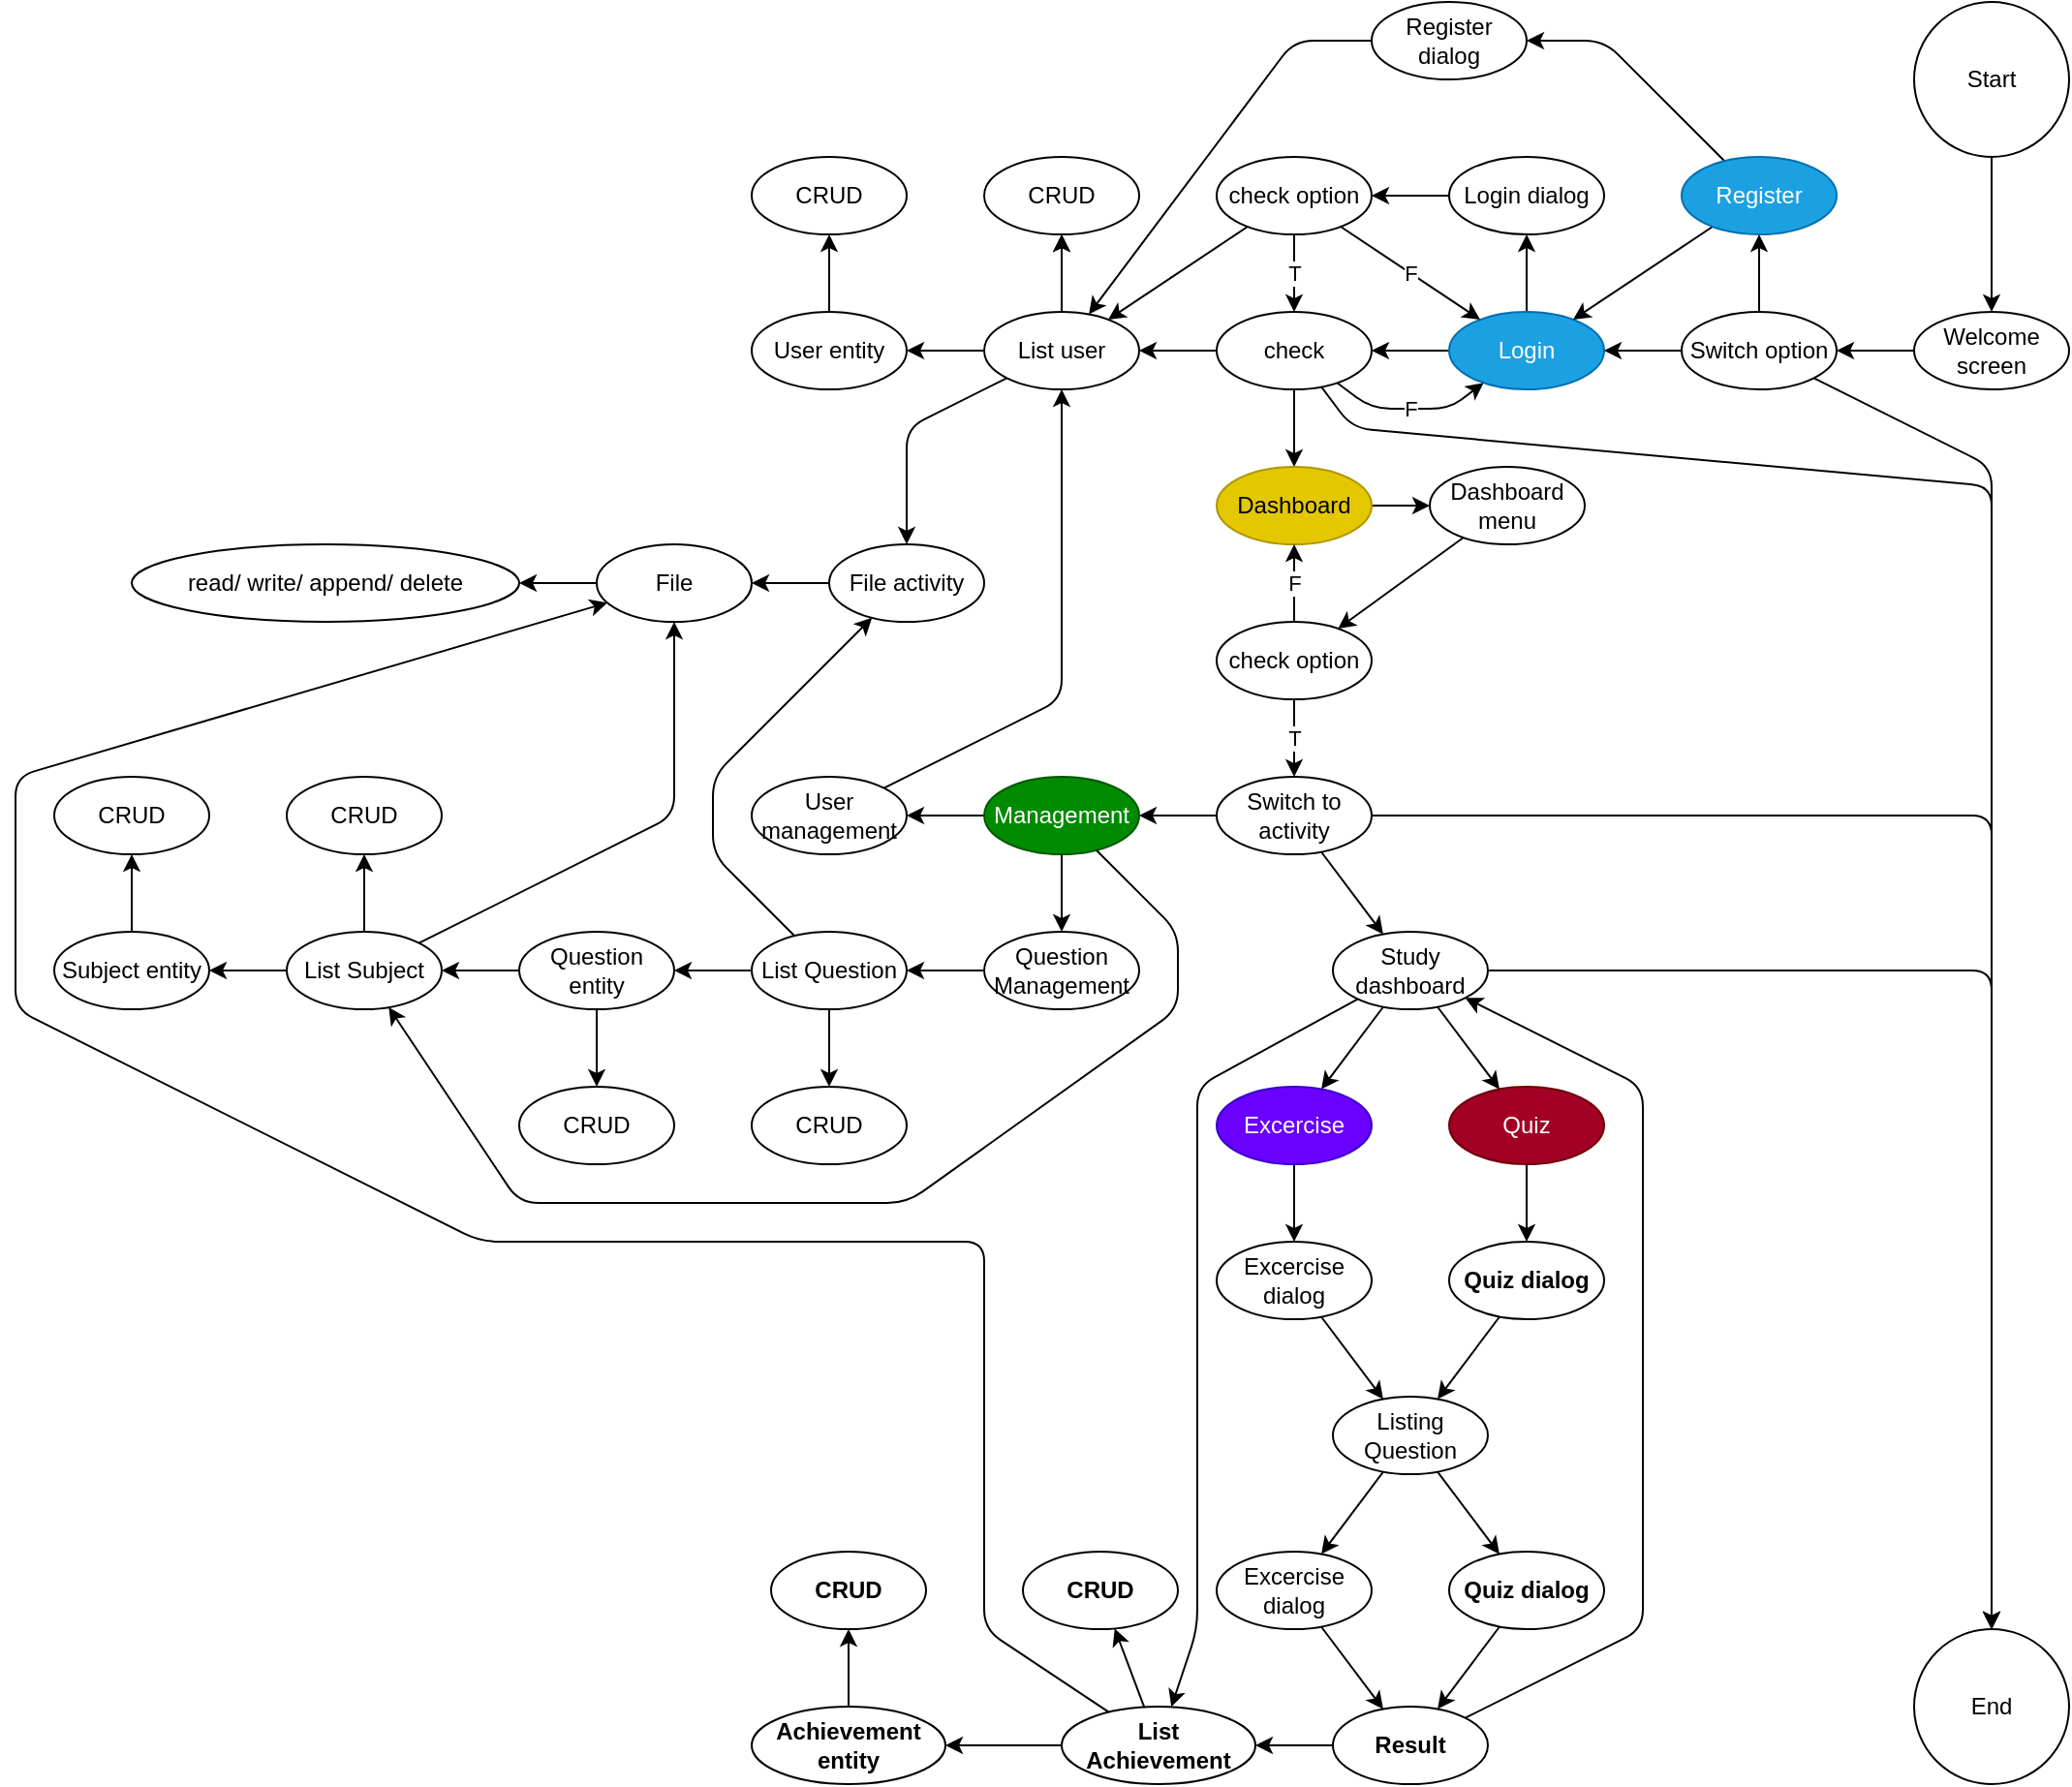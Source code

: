<mxfile>
    <diagram id="pdtEfwCNukZJuM2rKjdg" name="Use case">
        <mxGraphModel dx="2044" dy="792" grid="1" gridSize="10" guides="1" tooltips="1" connect="1" arrows="1" fold="1" page="1" pageScale="1" pageWidth="850" pageHeight="1100" math="0" shadow="0">
            <root>
                <mxCell id="0"/>
                <mxCell id="1" parent="0"/>
                <mxCell id="102" style="edgeStyle=none;html=1;" parent="1" source="2" target="101" edge="1">
                    <mxGeometry relative="1" as="geometry"/>
                </mxCell>
                <mxCell id="2" value="Start" style="ellipse;whiteSpace=wrap;html=1;" parent="1" vertex="1">
                    <mxGeometry x="600" y="40" width="80" height="80" as="geometry"/>
                </mxCell>
                <mxCell id="26" value="" style="edgeStyle=none;html=1;" parent="1" source="4" target="25" edge="1">
                    <mxGeometry relative="1" as="geometry"/>
                </mxCell>
                <mxCell id="33" value="" style="edgeStyle=none;html=1;" parent="1" source="4" target="32" edge="1">
                    <mxGeometry relative="1" as="geometry"/>
                </mxCell>
                <mxCell id="4" value="Login" style="ellipse;whiteSpace=wrap;html=1;fillColor=#1ba1e2;fontColor=#ffffff;strokeColor=#006EAF;" parent="1" vertex="1">
                    <mxGeometry x="360" y="200" width="80" height="40" as="geometry"/>
                </mxCell>
                <mxCell id="13" value="" style="edgeStyle=none;html=1;" parent="1" source="6" target="12" edge="1">
                    <mxGeometry relative="1" as="geometry"/>
                </mxCell>
                <mxCell id="17" value="" style="edgeStyle=none;html=1;" parent="1" source="6" target="16" edge="1">
                    <mxGeometry relative="1" as="geometry"/>
                </mxCell>
                <mxCell id="18" value="" style="edgeStyle=none;html=1;" parent="1" source="6" target="16" edge="1">
                    <mxGeometry relative="1" as="geometry"/>
                </mxCell>
                <mxCell id="20" value="" style="edgeStyle=none;html=1;" parent="1" source="6" target="19" edge="1">
                    <mxGeometry relative="1" as="geometry">
                        <Array as="points">
                            <mxPoint x="80" y="260"/>
                        </Array>
                    </mxGeometry>
                </mxCell>
                <mxCell id="6" value="List user" style="ellipse;whiteSpace=wrap;html=1;" parent="1" vertex="1">
                    <mxGeometry x="120" y="200" width="80" height="40" as="geometry"/>
                </mxCell>
                <mxCell id="15" value="" style="edgeStyle=none;html=1;" parent="1" source="12" target="14" edge="1">
                    <mxGeometry relative="1" as="geometry"/>
                </mxCell>
                <mxCell id="12" value="User entity" style="ellipse;whiteSpace=wrap;html=1;" parent="1" vertex="1">
                    <mxGeometry y="200" width="80" height="40" as="geometry"/>
                </mxCell>
                <mxCell id="14" value="CRUD" style="ellipse;whiteSpace=wrap;html=1;" parent="1" vertex="1">
                    <mxGeometry y="120" width="80" height="40" as="geometry"/>
                </mxCell>
                <mxCell id="16" value="CRUD" style="ellipse;whiteSpace=wrap;html=1;" parent="1" vertex="1">
                    <mxGeometry x="120" y="120" width="80" height="40" as="geometry"/>
                </mxCell>
                <mxCell id="27" style="edgeStyle=none;html=1;" parent="1" source="25" target="6" edge="1">
                    <mxGeometry relative="1" as="geometry"/>
                </mxCell>
                <mxCell id="29" value="F" style="edgeStyle=none;html=1;" parent="1" source="25" target="4" edge="1">
                    <mxGeometry relative="1" as="geometry">
                        <Array as="points">
                            <mxPoint x="320" y="250"/>
                            <mxPoint x="360" y="250"/>
                        </Array>
                    </mxGeometry>
                </mxCell>
                <mxCell id="99" style="edgeStyle=none;html=1;" parent="1" source="25" target="30" edge="1">
                    <mxGeometry relative="1" as="geometry"/>
                </mxCell>
                <mxCell id="167" style="edgeStyle=none;html=1;" edge="1" parent="1" source="25" target="88">
                    <mxGeometry relative="1" as="geometry">
                        <Array as="points">
                            <mxPoint x="310" y="260"/>
                            <mxPoint x="640" y="290"/>
                        </Array>
                    </mxGeometry>
                </mxCell>
                <mxCell id="25" value="check" style="ellipse;whiteSpace=wrap;html=1;" parent="1" vertex="1">
                    <mxGeometry x="240" y="200" width="80" height="40" as="geometry"/>
                </mxCell>
                <mxCell id="42" style="edgeStyle=none;html=1;" parent="1" source="30" target="40" edge="1">
                    <mxGeometry relative="1" as="geometry"/>
                </mxCell>
                <mxCell id="30" value="Dashboard" style="ellipse;whiteSpace=wrap;html=1;fillColor=#e3c800;fontColor=#000000;strokeColor=#B09500;" parent="1" vertex="1">
                    <mxGeometry x="240" y="280" width="80" height="40" as="geometry"/>
                </mxCell>
                <mxCell id="36" value="" style="edgeStyle=none;html=1;" parent="1" source="32" target="35" edge="1">
                    <mxGeometry relative="1" as="geometry"/>
                </mxCell>
                <mxCell id="37" value="F" style="edgeStyle=none;html=1;" parent="1" source="35" target="4" edge="1">
                    <mxGeometry relative="1" as="geometry"/>
                </mxCell>
                <mxCell id="38" value="T" style="edgeStyle=none;html=1;" parent="1" source="35" target="25" edge="1">
                    <mxGeometry relative="1" as="geometry"/>
                </mxCell>
                <mxCell id="112" style="edgeStyle=none;html=1;" parent="1" source="35" target="6" edge="1">
                    <mxGeometry relative="1" as="geometry"/>
                </mxCell>
                <mxCell id="35" value="check option" style="ellipse;whiteSpace=wrap;html=1;" parent="1" vertex="1">
                    <mxGeometry x="240" y="120" width="80" height="40" as="geometry"/>
                </mxCell>
                <mxCell id="43" style="edgeStyle=none;html=1;" parent="1" source="40" target="41" edge="1">
                    <mxGeometry relative="1" as="geometry"/>
                </mxCell>
                <mxCell id="40" value="Dashboard menu" style="ellipse;whiteSpace=wrap;html=1;fillColor=default;" parent="1" vertex="1">
                    <mxGeometry x="350" y="280" width="80" height="40" as="geometry"/>
                </mxCell>
                <mxCell id="44" value="F" style="edgeStyle=none;html=1;" parent="1" source="41" target="30" edge="1">
                    <mxGeometry relative="1" as="geometry"/>
                </mxCell>
                <mxCell id="57" value="T" style="edgeStyle=none;html=1;" parent="1" source="41" target="56" edge="1">
                    <mxGeometry relative="1" as="geometry"/>
                </mxCell>
                <mxCell id="41" value="check option" style="ellipse;whiteSpace=wrap;html=1;" parent="1" vertex="1">
                    <mxGeometry x="240" y="360" width="80" height="40" as="geometry"/>
                </mxCell>
                <mxCell id="62" value="" style="edgeStyle=none;html=1;" parent="1" source="56" target="61" edge="1">
                    <mxGeometry relative="1" as="geometry"/>
                </mxCell>
                <mxCell id="117" style="edgeStyle=none;html=1;" parent="1" source="56" target="88" edge="1">
                    <mxGeometry relative="1" as="geometry">
                        <Array as="points">
                            <mxPoint x="640" y="460"/>
                        </Array>
                    </mxGeometry>
                </mxCell>
                <mxCell id="151" style="edgeStyle=none;html=1;" parent="1" source="56" target="149" edge="1">
                    <mxGeometry relative="1" as="geometry"/>
                </mxCell>
                <mxCell id="56" value="Switch to activity" style="ellipse;whiteSpace=wrap;html=1;" parent="1" vertex="1">
                    <mxGeometry x="240" y="440" width="80" height="40" as="geometry"/>
                </mxCell>
                <mxCell id="69" value="" style="edgeStyle=none;html=1;" parent="1" source="61" target="68" edge="1">
                    <mxGeometry relative="1" as="geometry"/>
                </mxCell>
                <mxCell id="75" style="edgeStyle=none;html=1;" parent="1" source="61" target="74" edge="1">
                    <mxGeometry relative="1" as="geometry"/>
                </mxCell>
                <mxCell id="61" value="Management" style="ellipse;whiteSpace=wrap;html=1;fillColor=#008a00;strokeColor=#005700;fontColor=#ffffff;" parent="1" vertex="1">
                    <mxGeometry x="120" y="440" width="80" height="40" as="geometry"/>
                </mxCell>
                <mxCell id="120" style="edgeStyle=none;html=1;" parent="1" source="63" target="119" edge="1">
                    <mxGeometry relative="1" as="geometry"/>
                </mxCell>
                <mxCell id="63" value="Excercise" style="ellipse;whiteSpace=wrap;html=1;fillColor=#6a00ff;fontColor=#ffffff;strokeColor=#3700CC;" parent="1" vertex="1">
                    <mxGeometry x="240" y="600" width="80" height="40" as="geometry"/>
                </mxCell>
                <mxCell id="122" style="edgeStyle=none;html=1;" parent="1" source="66" target="121" edge="1">
                    <mxGeometry relative="1" as="geometry"/>
                </mxCell>
                <mxCell id="66" value="Quiz" style="ellipse;whiteSpace=wrap;html=1;fillColor=#a20025;fontColor=#ffffff;strokeColor=#6F0000;" parent="1" vertex="1">
                    <mxGeometry x="360" y="600" width="80" height="40" as="geometry"/>
                </mxCell>
                <mxCell id="82" style="edgeStyle=none;html=1;" parent="1" source="68" target="6" edge="1">
                    <mxGeometry relative="1" as="geometry">
                        <Array as="points">
                            <mxPoint x="160" y="400"/>
                        </Array>
                    </mxGeometry>
                </mxCell>
                <mxCell id="68" value="User management" style="ellipse;whiteSpace=wrap;html=1;" parent="1" vertex="1">
                    <mxGeometry y="440" width="80" height="40" as="geometry"/>
                </mxCell>
                <mxCell id="77" value="" style="edgeStyle=none;html=1;" parent="1" source="74" target="76" edge="1">
                    <mxGeometry relative="1" as="geometry"/>
                </mxCell>
                <mxCell id="147" style="edgeStyle=none;html=1;" parent="1" source="61" target="138" edge="1">
                    <mxGeometry relative="1" as="geometry">
                        <Array as="points">
                            <mxPoint x="220" y="520"/>
                            <mxPoint x="220" y="560"/>
                            <mxPoint x="80" y="660"/>
                            <mxPoint x="-120" y="660"/>
                        </Array>
                    </mxGeometry>
                </mxCell>
                <mxCell id="74" value="Question Management" style="ellipse;whiteSpace=wrap;html=1;fillColor=default;" parent="1" vertex="1">
                    <mxGeometry x="120" y="520" width="80" height="40" as="geometry"/>
                </mxCell>
                <mxCell id="79" value="" style="edgeStyle=none;html=1;" parent="1" source="76" target="78" edge="1">
                    <mxGeometry relative="1" as="geometry"/>
                </mxCell>
                <mxCell id="81" value="" style="edgeStyle=none;html=1;" parent="1" source="76" target="80" edge="1">
                    <mxGeometry relative="1" as="geometry"/>
                </mxCell>
                <mxCell id="86" style="edgeStyle=none;html=1;" parent="1" source="76" target="19" edge="1">
                    <mxGeometry relative="1" as="geometry">
                        <Array as="points">
                            <mxPoint x="-20" y="480"/>
                            <mxPoint x="-20" y="440"/>
                        </Array>
                    </mxGeometry>
                </mxCell>
                <mxCell id="76" value="List Question" style="ellipse;whiteSpace=wrap;html=1;fillColor=default;" parent="1" vertex="1">
                    <mxGeometry y="520" width="80" height="40" as="geometry"/>
                </mxCell>
                <mxCell id="78" value="CRUD" style="ellipse;whiteSpace=wrap;html=1;fillColor=default;" parent="1" vertex="1">
                    <mxGeometry y="600" width="80" height="40" as="geometry"/>
                </mxCell>
                <mxCell id="84" style="edgeStyle=none;html=1;" parent="1" source="80" target="83" edge="1">
                    <mxGeometry relative="1" as="geometry"/>
                </mxCell>
                <mxCell id="139" value="" style="edgeStyle=none;html=1;" parent="1" source="80" target="138" edge="1">
                    <mxGeometry relative="1" as="geometry"/>
                </mxCell>
                <mxCell id="80" value="Question entity" style="ellipse;whiteSpace=wrap;html=1;fillColor=default;" parent="1" vertex="1">
                    <mxGeometry x="-120" y="520" width="80" height="40" as="geometry"/>
                </mxCell>
                <mxCell id="83" value="CRUD" style="ellipse;whiteSpace=wrap;html=1;fillColor=default;" parent="1" vertex="1">
                    <mxGeometry x="-120" y="600" width="80" height="40" as="geometry"/>
                </mxCell>
                <mxCell id="19" value="File activity" style="ellipse;whiteSpace=wrap;html=1;" parent="1" vertex="1">
                    <mxGeometry x="40" y="320" width="80" height="40" as="geometry"/>
                </mxCell>
                <mxCell id="21" value="File" style="ellipse;whiteSpace=wrap;html=1;" parent="1" vertex="1">
                    <mxGeometry x="-80" y="320" width="80" height="40" as="geometry"/>
                </mxCell>
                <mxCell id="22" value="" style="edgeStyle=none;html=1;" parent="1" source="19" target="21" edge="1">
                    <mxGeometry relative="1" as="geometry"/>
                </mxCell>
                <mxCell id="23" value="read/ write/ append/ delete" style="ellipse;whiteSpace=wrap;html=1;" parent="1" vertex="1">
                    <mxGeometry x="-320" y="320" width="200" height="40" as="geometry"/>
                </mxCell>
                <mxCell id="24" value="" style="edgeStyle=none;html=1;" parent="1" source="21" target="23" edge="1">
                    <mxGeometry relative="1" as="geometry"/>
                </mxCell>
                <mxCell id="88" value="End" style="ellipse;whiteSpace=wrap;html=1;" parent="1" vertex="1">
                    <mxGeometry x="600" y="880" width="80" height="80" as="geometry"/>
                </mxCell>
                <mxCell id="96" style="edgeStyle=none;html=1;" parent="1" source="95" target="4" edge="1">
                    <mxGeometry relative="1" as="geometry"/>
                </mxCell>
                <mxCell id="104" style="edgeStyle=none;html=1;" parent="1" source="95" target="88" edge="1">
                    <mxGeometry relative="1" as="geometry">
                        <Array as="points">
                            <mxPoint x="640" y="280"/>
                        </Array>
                    </mxGeometry>
                </mxCell>
                <mxCell id="106" style="edgeStyle=none;html=1;" parent="1" source="95" target="105" edge="1">
                    <mxGeometry relative="1" as="geometry"/>
                </mxCell>
                <mxCell id="95" value="Switch option" style="ellipse;whiteSpace=wrap;html=1;" parent="1" vertex="1">
                    <mxGeometry x="480" y="200" width="80" height="40" as="geometry"/>
                </mxCell>
                <mxCell id="103" style="edgeStyle=none;html=1;" parent="1" source="101" target="95" edge="1">
                    <mxGeometry relative="1" as="geometry"/>
                </mxCell>
                <mxCell id="101" value="Welcome screen" style="ellipse;whiteSpace=wrap;html=1;" parent="1" vertex="1">
                    <mxGeometry x="600" y="200" width="80" height="40" as="geometry"/>
                </mxCell>
                <mxCell id="110" style="edgeStyle=none;html=1;" parent="1" source="105" target="4" edge="1">
                    <mxGeometry relative="1" as="geometry"/>
                </mxCell>
                <mxCell id="114" style="edgeStyle=none;html=1;" parent="1" source="105" target="113" edge="1">
                    <mxGeometry relative="1" as="geometry">
                        <Array as="points">
                            <mxPoint x="440" y="60"/>
                        </Array>
                    </mxGeometry>
                </mxCell>
                <mxCell id="105" value="Register" style="ellipse;whiteSpace=wrap;html=1;fillColor=#1ba1e2;fontColor=#ffffff;strokeColor=#006EAF;" parent="1" vertex="1">
                    <mxGeometry x="480" y="120" width="80" height="40" as="geometry"/>
                </mxCell>
                <mxCell id="32" value="Login dialog" style="ellipse;whiteSpace=wrap;html=1;" parent="1" vertex="1">
                    <mxGeometry x="360" y="120" width="80" height="40" as="geometry"/>
                </mxCell>
                <mxCell id="116" style="edgeStyle=none;html=1;" parent="1" source="113" target="6" edge="1">
                    <mxGeometry relative="1" as="geometry">
                        <Array as="points">
                            <mxPoint x="280" y="60"/>
                        </Array>
                    </mxGeometry>
                </mxCell>
                <mxCell id="113" value="Register dialog" style="ellipse;whiteSpace=wrap;html=1;" parent="1" vertex="1">
                    <mxGeometry x="320" y="40" width="80" height="40" as="geometry"/>
                </mxCell>
                <mxCell id="133" value="" style="edgeStyle=none;html=1;" parent="1" source="119" target="132" edge="1">
                    <mxGeometry relative="1" as="geometry"/>
                </mxCell>
                <mxCell id="119" value="Excercise dialog" style="ellipse;whiteSpace=wrap;html=1;fillColor=default;" parent="1" vertex="1">
                    <mxGeometry x="240" y="680" width="80" height="40" as="geometry"/>
                </mxCell>
                <mxCell id="134" style="edgeStyle=none;html=1;" parent="1" source="121" target="132" edge="1">
                    <mxGeometry relative="1" as="geometry"/>
                </mxCell>
                <mxCell id="121" value="Quiz dialog" style="ellipse;whiteSpace=wrap;html=1;fillColor=default;fontStyle=1" parent="1" vertex="1">
                    <mxGeometry x="360" y="680" width="80" height="40" as="geometry"/>
                </mxCell>
                <mxCell id="131" style="edgeStyle=none;html=1;" parent="1" source="123" target="128" edge="1">
                    <mxGeometry relative="1" as="geometry"/>
                </mxCell>
                <mxCell id="123" value="Excercise dialog" style="ellipse;whiteSpace=wrap;html=1;fillColor=default;" parent="1" vertex="1">
                    <mxGeometry x="240" y="840" width="80" height="40" as="geometry"/>
                </mxCell>
                <mxCell id="125" value="CRUD" style="ellipse;whiteSpace=wrap;html=1;fillColor=default;fontStyle=1" parent="1" vertex="1">
                    <mxGeometry x="10" y="840" width="80" height="40" as="geometry"/>
                </mxCell>
                <mxCell id="129" value="" style="edgeStyle=none;html=1;" parent="1" source="126" target="128" edge="1">
                    <mxGeometry relative="1" as="geometry"/>
                </mxCell>
                <mxCell id="126" value="Quiz dialog" style="ellipse;whiteSpace=wrap;html=1;fillColor=default;fontStyle=1" parent="1" vertex="1">
                    <mxGeometry x="360" y="840" width="80" height="40" as="geometry"/>
                </mxCell>
                <mxCell id="154" value="" style="edgeStyle=none;html=1;" parent="1" source="128" target="153" edge="1">
                    <mxGeometry relative="1" as="geometry"/>
                </mxCell>
                <mxCell id="165" style="edgeStyle=none;html=1;" parent="1" source="128" target="149" edge="1">
                    <mxGeometry relative="1" as="geometry">
                        <Array as="points">
                            <mxPoint x="460" y="880"/>
                            <mxPoint x="460" y="600"/>
                        </Array>
                    </mxGeometry>
                </mxCell>
                <mxCell id="128" value="Result" style="ellipse;whiteSpace=wrap;html=1;fillColor=default;fontStyle=1" parent="1" vertex="1">
                    <mxGeometry x="300" y="920" width="80" height="40" as="geometry"/>
                </mxCell>
                <mxCell id="136" style="edgeStyle=none;html=1;" parent="1" source="132" target="123" edge="1">
                    <mxGeometry relative="1" as="geometry"/>
                </mxCell>
                <mxCell id="137" style="edgeStyle=none;html=1;" parent="1" source="132" target="126" edge="1">
                    <mxGeometry relative="1" as="geometry"/>
                </mxCell>
                <mxCell id="132" value="Listing Question" style="ellipse;whiteSpace=wrap;html=1;fillColor=default;" parent="1" vertex="1">
                    <mxGeometry x="300" y="760" width="80" height="40" as="geometry"/>
                </mxCell>
                <mxCell id="141" value="" style="edgeStyle=none;html=1;" parent="1" source="138" target="140" edge="1">
                    <mxGeometry relative="1" as="geometry"/>
                </mxCell>
                <mxCell id="145" value="" style="edgeStyle=none;html=1;" parent="1" source="138" target="144" edge="1">
                    <mxGeometry relative="1" as="geometry"/>
                </mxCell>
                <mxCell id="146" style="edgeStyle=none;html=1;" parent="1" source="138" target="21" edge="1">
                    <mxGeometry relative="1" as="geometry">
                        <Array as="points">
                            <mxPoint x="-40" y="460"/>
                        </Array>
                    </mxGeometry>
                </mxCell>
                <mxCell id="138" value="List Subject" style="ellipse;whiteSpace=wrap;html=1;fillColor=default;" parent="1" vertex="1">
                    <mxGeometry x="-240" y="520" width="80" height="40" as="geometry"/>
                </mxCell>
                <mxCell id="143" value="" style="edgeStyle=none;html=1;" parent="1" source="140" target="142" edge="1">
                    <mxGeometry relative="1" as="geometry"/>
                </mxCell>
                <mxCell id="140" value="Subject entity" style="ellipse;whiteSpace=wrap;html=1;fillColor=default;" parent="1" vertex="1">
                    <mxGeometry x="-360" y="520" width="80" height="40" as="geometry"/>
                </mxCell>
                <mxCell id="142" value="CRUD" style="ellipse;whiteSpace=wrap;html=1;fillColor=default;" parent="1" vertex="1">
                    <mxGeometry x="-360" y="440" width="80" height="40" as="geometry"/>
                </mxCell>
                <mxCell id="144" value="CRUD" style="ellipse;whiteSpace=wrap;html=1;fillColor=default;" parent="1" vertex="1">
                    <mxGeometry x="-240" y="440" width="80" height="40" as="geometry"/>
                </mxCell>
                <mxCell id="160" style="edgeStyle=none;html=1;" parent="1" source="149" target="63" edge="1">
                    <mxGeometry relative="1" as="geometry"/>
                </mxCell>
                <mxCell id="161" style="edgeStyle=none;html=1;" parent="1" source="149" target="66" edge="1">
                    <mxGeometry relative="1" as="geometry"/>
                </mxCell>
                <mxCell id="164" style="edgeStyle=none;html=1;" parent="1" source="149" target="153" edge="1">
                    <mxGeometry relative="1" as="geometry">
                        <Array as="points">
                            <mxPoint x="230" y="600"/>
                            <mxPoint x="230" y="880"/>
                        </Array>
                    </mxGeometry>
                </mxCell>
                <mxCell id="166" style="edgeStyle=none;html=1;" parent="1" source="149" target="88" edge="1">
                    <mxGeometry relative="1" as="geometry">
                        <Array as="points">
                            <mxPoint x="640" y="540"/>
                        </Array>
                    </mxGeometry>
                </mxCell>
                <mxCell id="149" value="Study dashboard" style="ellipse;whiteSpace=wrap;html=1;fillColor=default;" parent="1" vertex="1">
                    <mxGeometry x="300" y="520" width="80" height="40" as="geometry"/>
                </mxCell>
                <mxCell id="156" value="" style="edgeStyle=none;html=1;" parent="1" source="153" target="155" edge="1">
                    <mxGeometry relative="1" as="geometry"/>
                </mxCell>
                <mxCell id="159" style="edgeStyle=none;html=1;" parent="1" source="153" target="158" edge="1">
                    <mxGeometry relative="1" as="geometry"/>
                </mxCell>
                <mxCell id="162" style="edgeStyle=none;html=1;" parent="1" source="153" target="21" edge="1">
                    <mxGeometry relative="1" as="geometry">
                        <Array as="points">
                            <mxPoint x="120" y="880"/>
                            <mxPoint x="120" y="680"/>
                            <mxPoint x="-140" y="680"/>
                            <mxPoint x="-380" y="560"/>
                            <mxPoint x="-380" y="440"/>
                        </Array>
                    </mxGeometry>
                </mxCell>
                <mxCell id="153" value="List Achievement" style="ellipse;whiteSpace=wrap;html=1;fillColor=default;fontStyle=1" parent="1" vertex="1">
                    <mxGeometry x="160" y="920" width="100" height="40" as="geometry"/>
                </mxCell>
                <mxCell id="157" style="edgeStyle=none;html=1;" parent="1" source="155" target="125" edge="1">
                    <mxGeometry relative="1" as="geometry"/>
                </mxCell>
                <mxCell id="155" value="Achievement&lt;br&gt;entity" style="ellipse;whiteSpace=wrap;html=1;fillColor=default;fontStyle=1" parent="1" vertex="1">
                    <mxGeometry y="920" width="100" height="40" as="geometry"/>
                </mxCell>
                <mxCell id="158" value="CRUD" style="ellipse;whiteSpace=wrap;html=1;fillColor=default;fontStyle=1" parent="1" vertex="1">
                    <mxGeometry x="140" y="840" width="80" height="40" as="geometry"/>
                </mxCell>
            </root>
        </mxGraphModel>
    </diagram>
    <diagram id="IfChhDEwqtCkPKALVK4v" name="Class">
        <mxGraphModel dx="2044" dy="792" grid="1" gridSize="10" guides="1" tooltips="1" connect="1" arrows="1" fold="1" page="1" pageScale="1" pageWidth="850" pageHeight="1100" math="0" shadow="0">
            <root>
                <mxCell id="0"/>
                <mxCell id="1" parent="0"/>
                <mxCell id="cEjlMzNL9oSg4MSQY15i-1" value="User" style="swimlane;fontStyle=0;childLayout=stackLayout;horizontal=1;startSize=26;fillColor=none;horizontalStack=0;resizeParent=1;resizeParentMax=0;resizeLast=0;collapsible=1;marginBottom=0;html=1;" vertex="1" parent="1">
                    <mxGeometry x="120" y="240" width="140" height="104" as="geometry"/>
                </mxCell>
                <mxCell id="cEjlMzNL9oSg4MSQY15i-2" value="Item 1" style="text;strokeColor=none;fillColor=none;align=left;verticalAlign=top;spacingLeft=4;spacingRight=4;overflow=hidden;rotatable=0;points=[[0,0.5],[1,0.5]];portConstraint=eastwest;whiteSpace=wrap;html=1;" vertex="1" parent="cEjlMzNL9oSg4MSQY15i-1">
                    <mxGeometry y="26" width="140" height="26" as="geometry"/>
                </mxCell>
                <mxCell id="cEjlMzNL9oSg4MSQY15i-3" value="Item 2" style="text;strokeColor=none;fillColor=none;align=left;verticalAlign=top;spacingLeft=4;spacingRight=4;overflow=hidden;rotatable=0;points=[[0,0.5],[1,0.5]];portConstraint=eastwest;whiteSpace=wrap;html=1;" vertex="1" parent="cEjlMzNL9oSg4MSQY15i-1">
                    <mxGeometry y="52" width="140" height="26" as="geometry"/>
                </mxCell>
                <mxCell id="cEjlMzNL9oSg4MSQY15i-4" value="Item 3" style="text;strokeColor=none;fillColor=none;align=left;verticalAlign=top;spacingLeft=4;spacingRight=4;overflow=hidden;rotatable=0;points=[[0,0.5],[1,0.5]];portConstraint=eastwest;whiteSpace=wrap;html=1;" vertex="1" parent="cEjlMzNL9oSg4MSQY15i-1">
                    <mxGeometry y="78" width="140" height="26" as="geometry"/>
                </mxCell>
                <mxCell id="cEjlMzNL9oSg4MSQY15i-5" value="Class" style="swimlane;fontStyle=0;childLayout=stackLayout;horizontal=1;startSize=26;fillColor=none;horizontalStack=0;resizeParent=1;resizeParentMax=0;resizeLast=0;collapsible=1;marginBottom=0;html=1;" vertex="1" parent="1">
                    <mxGeometry x="-80" y="240" width="140" height="104" as="geometry"/>
                </mxCell>
                <mxCell id="cEjlMzNL9oSg4MSQY15i-6" value="Item 1" style="text;strokeColor=none;fillColor=none;align=left;verticalAlign=top;spacingLeft=4;spacingRight=4;overflow=hidden;rotatable=0;points=[[0,0.5],[1,0.5]];portConstraint=eastwest;whiteSpace=wrap;html=1;" vertex="1" parent="cEjlMzNL9oSg4MSQY15i-5">
                    <mxGeometry y="26" width="140" height="26" as="geometry"/>
                </mxCell>
                <mxCell id="cEjlMzNL9oSg4MSQY15i-7" value="Item 2" style="text;strokeColor=none;fillColor=none;align=left;verticalAlign=top;spacingLeft=4;spacingRight=4;overflow=hidden;rotatable=0;points=[[0,0.5],[1,0.5]];portConstraint=eastwest;whiteSpace=wrap;html=1;" vertex="1" parent="cEjlMzNL9oSg4MSQY15i-5">
                    <mxGeometry y="52" width="140" height="26" as="geometry"/>
                </mxCell>
                <mxCell id="cEjlMzNL9oSg4MSQY15i-8" value="Item 3" style="text;strokeColor=none;fillColor=none;align=left;verticalAlign=top;spacingLeft=4;spacingRight=4;overflow=hidden;rotatable=0;points=[[0,0.5],[1,0.5]];portConstraint=eastwest;whiteSpace=wrap;html=1;" vertex="1" parent="cEjlMzNL9oSg4MSQY15i-5">
                    <mxGeometry y="78" width="140" height="26" as="geometry"/>
                </mxCell>
                <mxCell id="cEjlMzNL9oSg4MSQY15i-10" value="Subject" style="swimlane;fontStyle=0;childLayout=stackLayout;horizontal=1;startSize=26;fillColor=none;horizontalStack=0;resizeParent=1;resizeParentMax=0;resizeLast=0;collapsible=1;marginBottom=0;html=1;" vertex="1" parent="1">
                    <mxGeometry x="680" y="240" width="140" height="104" as="geometry"/>
                </mxCell>
                <mxCell id="cEjlMzNL9oSg4MSQY15i-11" value="Item 1" style="text;strokeColor=none;fillColor=none;align=left;verticalAlign=top;spacingLeft=4;spacingRight=4;overflow=hidden;rotatable=0;points=[[0,0.5],[1,0.5]];portConstraint=eastwest;whiteSpace=wrap;html=1;" vertex="1" parent="cEjlMzNL9oSg4MSQY15i-10">
                    <mxGeometry y="26" width="140" height="26" as="geometry"/>
                </mxCell>
                <mxCell id="cEjlMzNL9oSg4MSQY15i-12" value="Item 2" style="text;strokeColor=none;fillColor=none;align=left;verticalAlign=top;spacingLeft=4;spacingRight=4;overflow=hidden;rotatable=0;points=[[0,0.5],[1,0.5]];portConstraint=eastwest;whiteSpace=wrap;html=1;" vertex="1" parent="cEjlMzNL9oSg4MSQY15i-10">
                    <mxGeometry y="52" width="140" height="26" as="geometry"/>
                </mxCell>
                <mxCell id="cEjlMzNL9oSg4MSQY15i-13" value="Item 3" style="text;strokeColor=none;fillColor=none;align=left;verticalAlign=top;spacingLeft=4;spacingRight=4;overflow=hidden;rotatable=0;points=[[0,0.5],[1,0.5]];portConstraint=eastwest;whiteSpace=wrap;html=1;" vertex="1" parent="cEjlMzNL9oSg4MSQY15i-10">
                    <mxGeometry y="78" width="140" height="26" as="geometry"/>
                </mxCell>
                <mxCell id="cEjlMzNL9oSg4MSQY15i-14" value="Question" style="swimlane;fontStyle=0;childLayout=stackLayout;horizontal=1;startSize=26;fillColor=none;horizontalStack=0;resizeParent=1;resizeParentMax=0;resizeLast=0;collapsible=1;marginBottom=0;html=1;" vertex="1" parent="1">
                    <mxGeometry x="480" y="240" width="140" height="104" as="geometry"/>
                </mxCell>
                <mxCell id="cEjlMzNL9oSg4MSQY15i-15" value="Item 1" style="text;strokeColor=none;fillColor=none;align=left;verticalAlign=top;spacingLeft=4;spacingRight=4;overflow=hidden;rotatable=0;points=[[0,0.5],[1,0.5]];portConstraint=eastwest;whiteSpace=wrap;html=1;" vertex="1" parent="cEjlMzNL9oSg4MSQY15i-14">
                    <mxGeometry y="26" width="140" height="26" as="geometry"/>
                </mxCell>
                <mxCell id="cEjlMzNL9oSg4MSQY15i-16" value="Item 2" style="text;strokeColor=none;fillColor=none;align=left;verticalAlign=top;spacingLeft=4;spacingRight=4;overflow=hidden;rotatable=0;points=[[0,0.5],[1,0.5]];portConstraint=eastwest;whiteSpace=wrap;html=1;" vertex="1" parent="cEjlMzNL9oSg4MSQY15i-14">
                    <mxGeometry y="52" width="140" height="26" as="geometry"/>
                </mxCell>
                <mxCell id="cEjlMzNL9oSg4MSQY15i-17" value="Item 3" style="text;strokeColor=none;fillColor=none;align=left;verticalAlign=top;spacingLeft=4;spacingRight=4;overflow=hidden;rotatable=0;points=[[0,0.5],[1,0.5]];portConstraint=eastwest;whiteSpace=wrap;html=1;" vertex="1" parent="cEjlMzNL9oSg4MSQY15i-14">
                    <mxGeometry y="78" width="140" height="26" as="geometry"/>
                </mxCell>
                <mxCell id="cEjlMzNL9oSg4MSQY15i-18" value="Excercise" style="swimlane;fontStyle=0;childLayout=stackLayout;horizontal=1;startSize=26;fillColor=none;horizontalStack=0;resizeParent=1;resizeParentMax=0;resizeLast=0;collapsible=1;marginBottom=0;html=1;" vertex="1" parent="1">
                    <mxGeometry x="200" y="440" width="140" height="104" as="geometry"/>
                </mxCell>
                <mxCell id="cEjlMzNL9oSg4MSQY15i-19" value="Item 1" style="text;strokeColor=none;fillColor=none;align=left;verticalAlign=top;spacingLeft=4;spacingRight=4;overflow=hidden;rotatable=0;points=[[0,0.5],[1,0.5]];portConstraint=eastwest;whiteSpace=wrap;html=1;" vertex="1" parent="cEjlMzNL9oSg4MSQY15i-18">
                    <mxGeometry y="26" width="140" height="26" as="geometry"/>
                </mxCell>
                <mxCell id="cEjlMzNL9oSg4MSQY15i-20" value="Item 2" style="text;strokeColor=none;fillColor=none;align=left;verticalAlign=top;spacingLeft=4;spacingRight=4;overflow=hidden;rotatable=0;points=[[0,0.5],[1,0.5]];portConstraint=eastwest;whiteSpace=wrap;html=1;" vertex="1" parent="cEjlMzNL9oSg4MSQY15i-18">
                    <mxGeometry y="52" width="140" height="26" as="geometry"/>
                </mxCell>
                <mxCell id="cEjlMzNL9oSg4MSQY15i-21" value="Item 3" style="text;strokeColor=none;fillColor=none;align=left;verticalAlign=top;spacingLeft=4;spacingRight=4;overflow=hidden;rotatable=0;points=[[0,0.5],[1,0.5]];portConstraint=eastwest;whiteSpace=wrap;html=1;" vertex="1" parent="cEjlMzNL9oSg4MSQY15i-18">
                    <mxGeometry y="78" width="140" height="26" as="geometry"/>
                </mxCell>
                <mxCell id="cEjlMzNL9oSg4MSQY15i-22" value="Quiz" style="swimlane;fontStyle=0;childLayout=stackLayout;horizontal=1;startSize=26;fillColor=none;horizontalStack=0;resizeParent=1;resizeParentMax=0;resizeLast=0;collapsible=1;marginBottom=0;html=1;" vertex="1" parent="1">
                    <mxGeometry x="400" y="440" width="140" height="104" as="geometry"/>
                </mxCell>
                <mxCell id="cEjlMzNL9oSg4MSQY15i-23" value="Item 1" style="text;strokeColor=none;fillColor=none;align=left;verticalAlign=top;spacingLeft=4;spacingRight=4;overflow=hidden;rotatable=0;points=[[0,0.5],[1,0.5]];portConstraint=eastwest;whiteSpace=wrap;html=1;" vertex="1" parent="cEjlMzNL9oSg4MSQY15i-22">
                    <mxGeometry y="26" width="140" height="26" as="geometry"/>
                </mxCell>
                <mxCell id="cEjlMzNL9oSg4MSQY15i-24" value="Item 2" style="text;strokeColor=none;fillColor=none;align=left;verticalAlign=top;spacingLeft=4;spacingRight=4;overflow=hidden;rotatable=0;points=[[0,0.5],[1,0.5]];portConstraint=eastwest;whiteSpace=wrap;html=1;" vertex="1" parent="cEjlMzNL9oSg4MSQY15i-22">
                    <mxGeometry y="52" width="140" height="26" as="geometry"/>
                </mxCell>
                <mxCell id="cEjlMzNL9oSg4MSQY15i-25" value="Item 3" style="text;strokeColor=none;fillColor=none;align=left;verticalAlign=top;spacingLeft=4;spacingRight=4;overflow=hidden;rotatable=0;points=[[0,0.5],[1,0.5]];portConstraint=eastwest;whiteSpace=wrap;html=1;" vertex="1" parent="cEjlMzNL9oSg4MSQY15i-22">
                    <mxGeometry y="78" width="140" height="26" as="geometry"/>
                </mxCell>
            </root>
        </mxGraphModel>
    </diagram>
</mxfile>